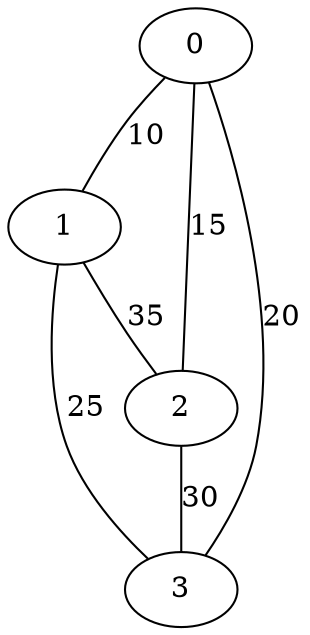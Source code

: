 graph G {
 0 -- 1 [label=10];
 0 -- 2 [label=15];
 0 -- 3 [label=20];
 1 -- 2 [label=35];
 1 -- 3 [label=25];
 2 -- 3 [label=30];
}
